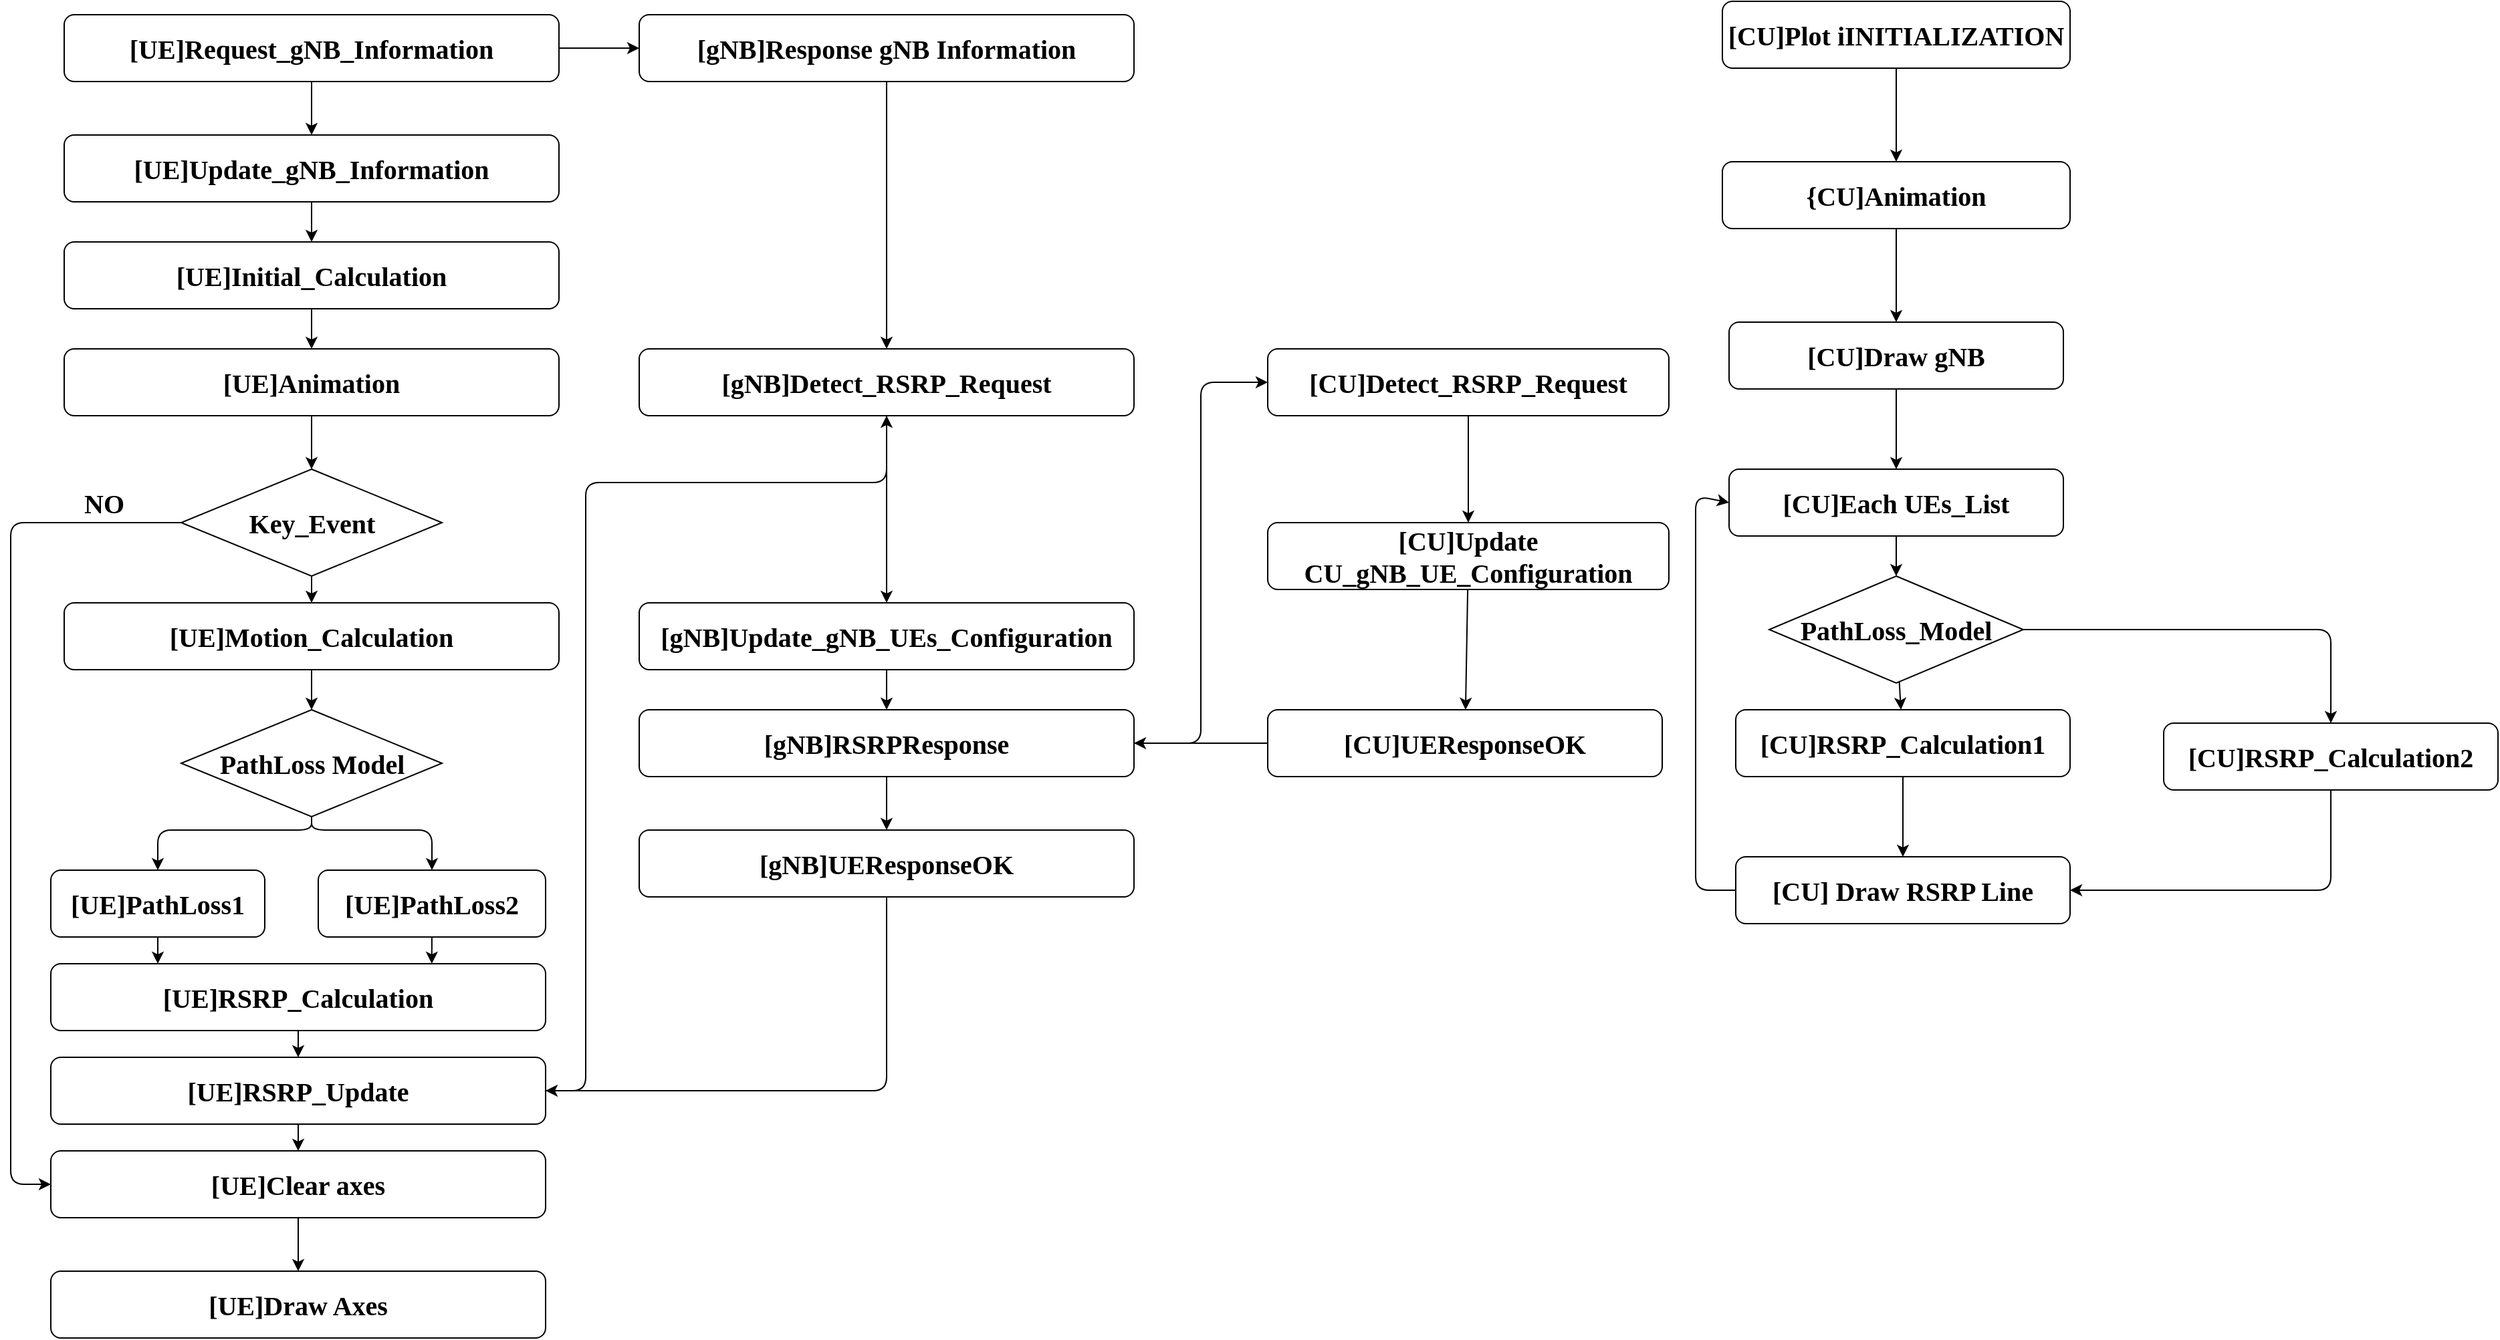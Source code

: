 <mxfile>
    <diagram id="kxTTjO1hVpgOUanV7Kgc" name="Flow Chart">
        <mxGraphModel dx="1900" dy="771" grid="1" gridSize="10" guides="1" tooltips="1" connect="1" arrows="1" fold="1" page="1" pageScale="1" pageWidth="850" pageHeight="1100" math="0" shadow="0">
            <root>
                <mxCell id="wU8dArdzLeq-rl65d7KV-0"/>
                <mxCell id="wU8dArdzLeq-rl65d7KV-1" parent="wU8dArdzLeq-rl65d7KV-0"/>
                <mxCell id="SRkGbtmF08TyHotfoRjQ-13" style="edgeStyle=none;html=1;labelBackgroundColor=none;fontFamily=Times New Roman;fontSize=20;fontStyle=1;fontColor=#000000;" parent="wU8dArdzLeq-rl65d7KV-1" source="SRkGbtmF08TyHotfoRjQ-1" target="SRkGbtmF08TyHotfoRjQ-6" edge="1">
                    <mxGeometry relative="1" as="geometry"/>
                </mxCell>
                <mxCell id="SRkGbtmF08TyHotfoRjQ-14" style="edgeStyle=none;html=1;labelBackgroundColor=none;fontFamily=Times New Roman;fontSize=20;fontStyle=1;fontColor=#000000;" parent="wU8dArdzLeq-rl65d7KV-1" source="SRkGbtmF08TyHotfoRjQ-1" target="SRkGbtmF08TyHotfoRjQ-12" edge="1">
                    <mxGeometry relative="1" as="geometry"/>
                </mxCell>
                <mxCell id="SRkGbtmF08TyHotfoRjQ-1" value="[UE]Request_gNB_Information" style="rounded=1;whiteSpace=wrap;html=1;labelBackgroundColor=none;fontFamily=Times New Roman;fontSize=20;fontStyle=1;fontColor=#000000;" parent="wU8dArdzLeq-rl65d7KV-1" vertex="1">
                    <mxGeometry x="20" y="210" width="370" height="50" as="geometry"/>
                </mxCell>
                <mxCell id="SRkGbtmF08TyHotfoRjQ-9" style="edgeStyle=none;html=1;labelBackgroundColor=none;fontFamily=Times New Roman;fontSize=20;fontStyle=1;fontColor=#000000;" parent="wU8dArdzLeq-rl65d7KV-1" source="SRkGbtmF08TyHotfoRjQ-6" target="SRkGbtmF08TyHotfoRjQ-8" edge="1">
                    <mxGeometry relative="1" as="geometry"/>
                </mxCell>
                <mxCell id="SRkGbtmF08TyHotfoRjQ-6" value="[UE]Update_gNB_Information" style="rounded=1;whiteSpace=wrap;html=1;labelBackgroundColor=none;fontFamily=Times New Roman;fontSize=20;fontStyle=1;fontColor=#000000;" parent="wU8dArdzLeq-rl65d7KV-1" vertex="1">
                    <mxGeometry x="20" y="300" width="370" height="50" as="geometry"/>
                </mxCell>
                <mxCell id="SRkGbtmF08TyHotfoRjQ-11" style="edgeStyle=none;html=1;labelBackgroundColor=none;fontFamily=Times New Roman;fontSize=20;fontStyle=1;fontColor=#000000;" parent="wU8dArdzLeq-rl65d7KV-1" source="SRkGbtmF08TyHotfoRjQ-8" target="SRkGbtmF08TyHotfoRjQ-10" edge="1">
                    <mxGeometry relative="1" as="geometry"/>
                </mxCell>
                <mxCell id="SRkGbtmF08TyHotfoRjQ-8" value="[UE]&lt;span style=&quot;font-size: 20px;&quot;&gt;Initial_Calculation&lt;/span&gt;" style="rounded=1;whiteSpace=wrap;html=1;labelBackgroundColor=none;fontFamily=Times New Roman;fontSize=20;fontStyle=1;fontColor=#000000;" parent="wU8dArdzLeq-rl65d7KV-1" vertex="1">
                    <mxGeometry x="20" y="380" width="370" height="50" as="geometry"/>
                </mxCell>
                <mxCell id="SRkGbtmF08TyHotfoRjQ-17" style="edgeStyle=none;html=1;labelBackgroundColor=none;fontFamily=Times New Roman;fontSize=20;fontStyle=1;fontColor=#000000;" parent="wU8dArdzLeq-rl65d7KV-1" source="SRkGbtmF08TyHotfoRjQ-10" target="SRkGbtmF08TyHotfoRjQ-16" edge="1">
                    <mxGeometry relative="1" as="geometry"/>
                </mxCell>
                <mxCell id="SRkGbtmF08TyHotfoRjQ-10" value="[UE]Animation" style="rounded=1;whiteSpace=wrap;html=1;labelBackgroundColor=none;fontFamily=Times New Roman;fontSize=20;fontStyle=1;fontColor=#000000;" parent="wU8dArdzLeq-rl65d7KV-1" vertex="1">
                    <mxGeometry x="20" y="460" width="370" height="50" as="geometry"/>
                </mxCell>
                <mxCell id="SRkGbtmF08TyHotfoRjQ-42" style="edgeStyle=none;html=1;labelBackgroundColor=none;fontFamily=Times New Roman;fontSize=20;fontStyle=1;fontColor=#000000;" parent="wU8dArdzLeq-rl65d7KV-1" source="SRkGbtmF08TyHotfoRjQ-12" target="SRkGbtmF08TyHotfoRjQ-40" edge="1">
                    <mxGeometry relative="1" as="geometry"/>
                </mxCell>
                <mxCell id="SRkGbtmF08TyHotfoRjQ-12" value="[gNB]Response gNB Information" style="rounded=1;whiteSpace=wrap;html=1;labelBackgroundColor=none;fontFamily=Times New Roman;fontSize=20;fontStyle=1;fontColor=#000000;" parent="wU8dArdzLeq-rl65d7KV-1" vertex="1">
                    <mxGeometry x="450" y="210" width="370" height="50" as="geometry"/>
                </mxCell>
                <mxCell id="SRkGbtmF08TyHotfoRjQ-23" style="edgeStyle=none;html=1;entryX=0;entryY=0.5;entryDx=0;entryDy=0;exitX=0;exitY=0.5;exitDx=0;exitDy=0;labelBackgroundColor=none;fontFamily=Times New Roman;fontSize=20;fontStyle=1;fontColor=#000000;" parent="wU8dArdzLeq-rl65d7KV-1" source="SRkGbtmF08TyHotfoRjQ-16" target="SRkGbtmF08TyHotfoRjQ-20" edge="1">
                    <mxGeometry relative="1" as="geometry">
                        <Array as="points">
                            <mxPoint x="-20" y="590"/>
                            <mxPoint x="-20" y="1085"/>
                        </Array>
                    </mxGeometry>
                </mxCell>
                <mxCell id="SRkGbtmF08TyHotfoRjQ-25" style="edgeStyle=none;html=1;entryX=0.5;entryY=0;entryDx=0;entryDy=0;labelBackgroundColor=none;fontFamily=Times New Roman;fontSize=20;fontStyle=1;fontColor=#000000;" parent="wU8dArdzLeq-rl65d7KV-1" source="SRkGbtmF08TyHotfoRjQ-16" target="SRkGbtmF08TyHotfoRjQ-24" edge="1">
                    <mxGeometry relative="1" as="geometry"/>
                </mxCell>
                <mxCell id="SRkGbtmF08TyHotfoRjQ-16" value="Key_Event" style="rhombus;whiteSpace=wrap;html=1;labelBackgroundColor=none;fontFamily=Times New Roman;fontSize=20;fontStyle=1;fontColor=#000000;" parent="wU8dArdzLeq-rl65d7KV-1" vertex="1">
                    <mxGeometry x="107.5" y="550" width="195" height="80" as="geometry"/>
                </mxCell>
                <mxCell id="SRkGbtmF08TyHotfoRjQ-22" style="edgeStyle=none;html=1;labelBackgroundColor=none;fontFamily=Times New Roman;fontSize=20;fontStyle=1;fontColor=#000000;" parent="wU8dArdzLeq-rl65d7KV-1" source="SRkGbtmF08TyHotfoRjQ-20" target="SRkGbtmF08TyHotfoRjQ-21" edge="1">
                    <mxGeometry relative="1" as="geometry"/>
                </mxCell>
                <mxCell id="SRkGbtmF08TyHotfoRjQ-20" value="[UE]Clear axes" style="rounded=1;whiteSpace=wrap;html=1;labelBackgroundColor=none;fontFamily=Times New Roman;fontSize=20;fontStyle=1;fontColor=#000000;" parent="wU8dArdzLeq-rl65d7KV-1" vertex="1">
                    <mxGeometry x="10" y="1060" width="370" height="50" as="geometry"/>
                </mxCell>
                <mxCell id="SRkGbtmF08TyHotfoRjQ-21" value="[UE]Draw Axes" style="rounded=1;whiteSpace=wrap;html=1;labelBackgroundColor=none;fontFamily=Times New Roman;fontSize=20;fontStyle=1;fontColor=#000000;" parent="wU8dArdzLeq-rl65d7KV-1" vertex="1">
                    <mxGeometry x="10" y="1150" width="370" height="50" as="geometry"/>
                </mxCell>
                <mxCell id="SRkGbtmF08TyHotfoRjQ-35" style="edgeStyle=none;html=1;labelBackgroundColor=none;fontFamily=Times New Roman;fontSize=20;fontStyle=1;fontColor=#000000;" parent="wU8dArdzLeq-rl65d7KV-1" source="SRkGbtmF08TyHotfoRjQ-24" target="SRkGbtmF08TyHotfoRjQ-28" edge="1">
                    <mxGeometry relative="1" as="geometry"/>
                </mxCell>
                <mxCell id="SRkGbtmF08TyHotfoRjQ-24" value="[UE]Motion_Calculation" style="rounded=1;whiteSpace=wrap;html=1;labelBackgroundColor=none;fontFamily=Times New Roman;fontSize=20;fontStyle=1;fontColor=#000000;" parent="wU8dArdzLeq-rl65d7KV-1" vertex="1">
                    <mxGeometry x="20" y="650" width="370" height="50" as="geometry"/>
                </mxCell>
                <mxCell id="SRkGbtmF08TyHotfoRjQ-26" value="NO" style="text;html=1;strokeColor=none;fillColor=none;align=center;verticalAlign=middle;whiteSpace=wrap;rounded=0;labelBackgroundColor=none;fontFamily=Times New Roman;fontSize=20;fontStyle=1;fontColor=#000000;" parent="wU8dArdzLeq-rl65d7KV-1" vertex="1">
                    <mxGeometry x="20" y="560" width="60" height="30" as="geometry"/>
                </mxCell>
                <mxCell id="SRkGbtmF08TyHotfoRjQ-33" style="edgeStyle=none;html=1;entryX=0.5;entryY=0;entryDx=0;entryDy=0;labelBackgroundColor=none;fontFamily=Times New Roman;fontSize=20;fontStyle=1;fontColor=#000000;" parent="wU8dArdzLeq-rl65d7KV-1" source="SRkGbtmF08TyHotfoRjQ-28" target="SRkGbtmF08TyHotfoRjQ-29" edge="1">
                    <mxGeometry relative="1" as="geometry">
                        <Array as="points">
                            <mxPoint x="205" y="820"/>
                            <mxPoint x="90" y="820"/>
                        </Array>
                    </mxGeometry>
                </mxCell>
                <mxCell id="SRkGbtmF08TyHotfoRjQ-34" style="edgeStyle=none;html=1;entryX=0.5;entryY=0;entryDx=0;entryDy=0;labelBackgroundColor=none;fontFamily=Times New Roman;fontSize=20;fontStyle=1;fontColor=#000000;" parent="wU8dArdzLeq-rl65d7KV-1" source="SRkGbtmF08TyHotfoRjQ-28" target="SRkGbtmF08TyHotfoRjQ-30" edge="1">
                    <mxGeometry relative="1" as="geometry">
                        <Array as="points">
                            <mxPoint x="205" y="820"/>
                            <mxPoint x="295" y="820"/>
                        </Array>
                    </mxGeometry>
                </mxCell>
                <mxCell id="SRkGbtmF08TyHotfoRjQ-28" value="PathLoss Model" style="rhombus;whiteSpace=wrap;html=1;labelBackgroundColor=none;fontFamily=Times New Roman;fontSize=20;fontStyle=1;fontColor=#000000;" parent="wU8dArdzLeq-rl65d7KV-1" vertex="1">
                    <mxGeometry x="107.5" y="730" width="195" height="80" as="geometry"/>
                </mxCell>
                <mxCell id="SRkGbtmF08TyHotfoRjQ-36" style="edgeStyle=none;html=1;labelBackgroundColor=none;fontFamily=Times New Roman;fontSize=20;fontStyle=1;fontColor=#000000;" parent="wU8dArdzLeq-rl65d7KV-1" source="SRkGbtmF08TyHotfoRjQ-29" edge="1">
                    <mxGeometry relative="1" as="geometry">
                        <mxPoint x="90" y="920" as="targetPoint"/>
                    </mxGeometry>
                </mxCell>
                <mxCell id="SRkGbtmF08TyHotfoRjQ-29" value="[UE]PathLoss1" style="rounded=1;whiteSpace=wrap;html=1;labelBackgroundColor=none;fontFamily=Times New Roman;fontSize=20;fontStyle=1;fontColor=#000000;" parent="wU8dArdzLeq-rl65d7KV-1" vertex="1">
                    <mxGeometry x="10" y="850" width="160" height="50" as="geometry"/>
                </mxCell>
                <mxCell id="SRkGbtmF08TyHotfoRjQ-37" style="edgeStyle=none;html=1;entryX=0.77;entryY=0;entryDx=0;entryDy=0;entryPerimeter=0;labelBackgroundColor=none;fontFamily=Times New Roman;fontSize=20;fontStyle=1;fontColor=#000000;" parent="wU8dArdzLeq-rl65d7KV-1" source="SRkGbtmF08TyHotfoRjQ-30" target="SRkGbtmF08TyHotfoRjQ-31" edge="1">
                    <mxGeometry relative="1" as="geometry"/>
                </mxCell>
                <mxCell id="SRkGbtmF08TyHotfoRjQ-30" value="[UE]PathLoss2" style="rounded=1;whiteSpace=wrap;html=1;labelBackgroundColor=none;fontFamily=Times New Roman;fontSize=20;fontStyle=1;fontColor=#000000;" parent="wU8dArdzLeq-rl65d7KV-1" vertex="1">
                    <mxGeometry x="210" y="850" width="170" height="50" as="geometry"/>
                </mxCell>
                <mxCell id="SRkGbtmF08TyHotfoRjQ-38" style="edgeStyle=none;html=1;labelBackgroundColor=none;fontFamily=Times New Roman;fontSize=20;fontStyle=1;fontColor=#000000;" parent="wU8dArdzLeq-rl65d7KV-1" source="SRkGbtmF08TyHotfoRjQ-31" target="SRkGbtmF08TyHotfoRjQ-32" edge="1">
                    <mxGeometry relative="1" as="geometry"/>
                </mxCell>
                <mxCell id="SRkGbtmF08TyHotfoRjQ-31" value="[UE]RSRP_Calculation" style="rounded=1;whiteSpace=wrap;html=1;labelBackgroundColor=none;fontFamily=Times New Roman;fontSize=20;fontStyle=1;fontColor=#000000;" parent="wU8dArdzLeq-rl65d7KV-1" vertex="1">
                    <mxGeometry x="10" y="920" width="370" height="50" as="geometry"/>
                </mxCell>
                <mxCell id="SRkGbtmF08TyHotfoRjQ-39" style="edgeStyle=none;html=1;labelBackgroundColor=none;fontFamily=Times New Roman;fontSize=20;fontStyle=1;fontColor=#000000;" parent="wU8dArdzLeq-rl65d7KV-1" source="SRkGbtmF08TyHotfoRjQ-32" target="SRkGbtmF08TyHotfoRjQ-20" edge="1">
                    <mxGeometry relative="1" as="geometry"/>
                </mxCell>
                <mxCell id="SRkGbtmF08TyHotfoRjQ-41" style="edgeStyle=none;html=1;exitX=1;exitY=0.5;exitDx=0;exitDy=0;labelBackgroundColor=none;fontFamily=Times New Roman;fontSize=20;fontStyle=1;fontColor=#000000;" parent="wU8dArdzLeq-rl65d7KV-1" source="SRkGbtmF08TyHotfoRjQ-32" target="SRkGbtmF08TyHotfoRjQ-40" edge="1">
                    <mxGeometry relative="1" as="geometry">
                        <Array as="points">
                            <mxPoint x="410" y="1015"/>
                            <mxPoint x="410" y="560"/>
                            <mxPoint x="635" y="560"/>
                        </Array>
                    </mxGeometry>
                </mxCell>
                <mxCell id="SRkGbtmF08TyHotfoRjQ-32" value="[UE]RSRP_Update" style="rounded=1;whiteSpace=wrap;html=1;labelBackgroundColor=none;fontFamily=Times New Roman;fontSize=20;fontStyle=1;fontColor=#000000;" parent="wU8dArdzLeq-rl65d7KV-1" vertex="1">
                    <mxGeometry x="10" y="990" width="370" height="50" as="geometry"/>
                </mxCell>
                <mxCell id="SRkGbtmF08TyHotfoRjQ-47" style="edgeStyle=none;html=1;labelBackgroundColor=none;fontFamily=Times New Roman;fontSize=20;fontStyle=1;fontColor=#000000;" parent="wU8dArdzLeq-rl65d7KV-1" source="SRkGbtmF08TyHotfoRjQ-40" target="SRkGbtmF08TyHotfoRjQ-46" edge="1">
                    <mxGeometry relative="1" as="geometry"/>
                </mxCell>
                <mxCell id="SRkGbtmF08TyHotfoRjQ-40" value="[gNB]Detect_RSRP_Request" style="rounded=1;whiteSpace=wrap;html=1;labelBackgroundColor=none;fontFamily=Times New Roman;fontSize=20;fontStyle=1;fontColor=#000000;" parent="wU8dArdzLeq-rl65d7KV-1" vertex="1">
                    <mxGeometry x="450" y="460" width="370" height="50" as="geometry"/>
                </mxCell>
                <mxCell id="SRkGbtmF08TyHotfoRjQ-58" style="edgeStyle=none;html=1;entryX=0.5;entryY=0;entryDx=0;entryDy=0;labelBackgroundColor=none;fontFamily=Times New Roman;fontSize=20;fontStyle=1;fontColor=#000000;" parent="wU8dArdzLeq-rl65d7KV-1" source="SRkGbtmF08TyHotfoRjQ-43" target="SRkGbtmF08TyHotfoRjQ-53" edge="1">
                    <mxGeometry relative="1" as="geometry"/>
                </mxCell>
                <mxCell id="SRkGbtmF08TyHotfoRjQ-43" value="[CU]Detect_RSRP_Request" style="rounded=1;whiteSpace=wrap;html=1;labelBackgroundColor=none;fontFamily=Times New Roman;fontSize=20;fontStyle=1;fontColor=#000000;" parent="wU8dArdzLeq-rl65d7KV-1" vertex="1">
                    <mxGeometry x="920" y="460" width="300" height="50" as="geometry"/>
                </mxCell>
                <mxCell id="SRkGbtmF08TyHotfoRjQ-52" style="edgeStyle=none;html=1;labelBackgroundColor=none;fontFamily=Times New Roman;fontSize=20;fontStyle=1;fontColor=#000000;" parent="wU8dArdzLeq-rl65d7KV-1" source="SRkGbtmF08TyHotfoRjQ-44" target="SRkGbtmF08TyHotfoRjQ-51" edge="1">
                    <mxGeometry relative="1" as="geometry"/>
                </mxCell>
                <mxCell id="SRkGbtmF08TyHotfoRjQ-44" value="[CU]Plot iINITIALIZATION" style="rounded=1;whiteSpace=wrap;html=1;labelBackgroundColor=none;fontFamily=Times New Roman;fontSize=20;fontStyle=1;fontColor=#000000;" parent="wU8dArdzLeq-rl65d7KV-1" vertex="1">
                    <mxGeometry x="1260" y="200" width="260" height="50" as="geometry"/>
                </mxCell>
                <mxCell id="SRkGbtmF08TyHotfoRjQ-49" style="edgeStyle=none;html=1;labelBackgroundColor=none;fontFamily=Times New Roman;fontSize=20;fontStyle=1;fontColor=#000000;" parent="wU8dArdzLeq-rl65d7KV-1" source="SRkGbtmF08TyHotfoRjQ-46" target="SRkGbtmF08TyHotfoRjQ-48" edge="1">
                    <mxGeometry relative="1" as="geometry"/>
                </mxCell>
                <mxCell id="SRkGbtmF08TyHotfoRjQ-46" value="[gNB]Update_gNB_UEs_Configuration" style="rounded=1;whiteSpace=wrap;html=1;labelBackgroundColor=none;fontFamily=Times New Roman;fontSize=20;fontStyle=1;fontColor=#000000;" parent="wU8dArdzLeq-rl65d7KV-1" vertex="1">
                    <mxGeometry x="450" y="650" width="370" height="50" as="geometry"/>
                </mxCell>
                <mxCell id="SRkGbtmF08TyHotfoRjQ-50" style="edgeStyle=none;html=1;entryX=0;entryY=0.5;entryDx=0;entryDy=0;exitX=1;exitY=0.5;exitDx=0;exitDy=0;labelBackgroundColor=none;fontFamily=Times New Roman;fontSize=20;fontStyle=1;fontColor=#000000;" parent="wU8dArdzLeq-rl65d7KV-1" source="SRkGbtmF08TyHotfoRjQ-48" target="SRkGbtmF08TyHotfoRjQ-43" edge="1">
                    <mxGeometry relative="1" as="geometry">
                        <Array as="points">
                            <mxPoint x="870" y="755"/>
                            <mxPoint x="870" y="485"/>
                        </Array>
                    </mxGeometry>
                </mxCell>
                <mxCell id="SRkGbtmF08TyHotfoRjQ-55" style="edgeStyle=none;html=1;labelBackgroundColor=none;fontFamily=Times New Roman;fontSize=20;fontStyle=1;fontColor=#000000;" parent="wU8dArdzLeq-rl65d7KV-1" source="SRkGbtmF08TyHotfoRjQ-48" target="SRkGbtmF08TyHotfoRjQ-54" edge="1">
                    <mxGeometry relative="1" as="geometry"/>
                </mxCell>
                <mxCell id="SRkGbtmF08TyHotfoRjQ-48" value="[gNB]RSRPResponse" style="rounded=1;whiteSpace=wrap;html=1;labelBackgroundColor=none;fontFamily=Times New Roman;fontSize=20;fontStyle=1;fontColor=#000000;" parent="wU8dArdzLeq-rl65d7KV-1" vertex="1">
                    <mxGeometry x="450" y="730" width="370" height="50" as="geometry"/>
                </mxCell>
                <mxCell id="SRkGbtmF08TyHotfoRjQ-65" style="edgeStyle=none;html=1;entryX=0.5;entryY=0;entryDx=0;entryDy=0;labelBackgroundColor=none;fontFamily=Times New Roman;fontSize=20;fontStyle=1;fontColor=#000000;" parent="wU8dArdzLeq-rl65d7KV-1" source="SRkGbtmF08TyHotfoRjQ-51" target="SRkGbtmF08TyHotfoRjQ-64" edge="1">
                    <mxGeometry relative="1" as="geometry"/>
                </mxCell>
                <mxCell id="SRkGbtmF08TyHotfoRjQ-51" value="{CU]Animation" style="rounded=1;whiteSpace=wrap;html=1;labelBackgroundColor=none;fontFamily=Times New Roman;fontSize=20;fontStyle=1;fontColor=#000000;" parent="wU8dArdzLeq-rl65d7KV-1" vertex="1">
                    <mxGeometry x="1260" y="320" width="260" height="50" as="geometry"/>
                </mxCell>
                <mxCell id="SRkGbtmF08TyHotfoRjQ-59" style="edgeStyle=none;html=1;labelBackgroundColor=none;fontFamily=Times New Roman;fontSize=20;fontStyle=1;fontColor=#000000;" parent="wU8dArdzLeq-rl65d7KV-1" source="SRkGbtmF08TyHotfoRjQ-53" target="SRkGbtmF08TyHotfoRjQ-57" edge="1">
                    <mxGeometry relative="1" as="geometry"/>
                </mxCell>
                <mxCell id="SRkGbtmF08TyHotfoRjQ-53" value="[CU]Update CU_gNB_UE_Configuration" style="rounded=1;whiteSpace=wrap;html=1;labelBackgroundColor=none;fontFamily=Times New Roman;fontSize=20;fontStyle=1;fontColor=#000000;" parent="wU8dArdzLeq-rl65d7KV-1" vertex="1">
                    <mxGeometry x="920" y="590" width="300" height="50" as="geometry"/>
                </mxCell>
                <mxCell id="SRkGbtmF08TyHotfoRjQ-56" style="edgeStyle=none;html=1;entryX=1;entryY=0.5;entryDx=0;entryDy=0;labelBackgroundColor=none;fontFamily=Times New Roman;fontSize=20;fontStyle=1;fontColor=#000000;" parent="wU8dArdzLeq-rl65d7KV-1" source="SRkGbtmF08TyHotfoRjQ-54" target="SRkGbtmF08TyHotfoRjQ-32" edge="1">
                    <mxGeometry relative="1" as="geometry">
                        <Array as="points">
                            <mxPoint x="635" y="1015"/>
                        </Array>
                    </mxGeometry>
                </mxCell>
                <mxCell id="SRkGbtmF08TyHotfoRjQ-54" value="[gNB]UEResponseOK" style="rounded=1;whiteSpace=wrap;html=1;labelBackgroundColor=none;fontFamily=Times New Roman;fontSize=20;fontStyle=1;fontColor=#000000;" parent="wU8dArdzLeq-rl65d7KV-1" vertex="1">
                    <mxGeometry x="450" y="820" width="370" height="50" as="geometry"/>
                </mxCell>
                <mxCell id="SRkGbtmF08TyHotfoRjQ-60" style="edgeStyle=none;html=1;entryX=1;entryY=0.5;entryDx=0;entryDy=0;labelBackgroundColor=none;fontFamily=Times New Roman;fontSize=20;fontStyle=1;fontColor=#000000;" parent="wU8dArdzLeq-rl65d7KV-1" source="SRkGbtmF08TyHotfoRjQ-57" target="SRkGbtmF08TyHotfoRjQ-48" edge="1">
                    <mxGeometry relative="1" as="geometry"/>
                </mxCell>
                <mxCell id="SRkGbtmF08TyHotfoRjQ-57" value="[CU]UEResponseOK" style="rounded=1;whiteSpace=wrap;html=1;labelBackgroundColor=none;fontFamily=Times New Roman;fontSize=20;fontStyle=1;fontColor=#000000;" parent="wU8dArdzLeq-rl65d7KV-1" vertex="1">
                    <mxGeometry x="920" y="730" width="295" height="50" as="geometry"/>
                </mxCell>
                <mxCell id="SRkGbtmF08TyHotfoRjQ-69" style="edgeStyle=none;html=1;labelBackgroundColor=none;fontFamily=Times New Roman;fontSize=20;fontStyle=1;fontColor=#000000;" parent="wU8dArdzLeq-rl65d7KV-1" source="SRkGbtmF08TyHotfoRjQ-64" target="SRkGbtmF08TyHotfoRjQ-66" edge="1">
                    <mxGeometry relative="1" as="geometry"/>
                </mxCell>
                <mxCell id="SRkGbtmF08TyHotfoRjQ-64" value="[CU]Draw gNB" style="rounded=1;whiteSpace=wrap;html=1;labelBackgroundColor=none;fontFamily=Times New Roman;fontSize=20;fontStyle=1;fontColor=#000000;" parent="wU8dArdzLeq-rl65d7KV-1" vertex="1">
                    <mxGeometry x="1265" y="440" width="250" height="50" as="geometry"/>
                </mxCell>
                <mxCell id="SRkGbtmF08TyHotfoRjQ-70" style="edgeStyle=none;html=1;labelBackgroundColor=none;fontFamily=Times New Roman;fontSize=20;fontStyle=1;fontColor=#000000;" parent="wU8dArdzLeq-rl65d7KV-1" source="SRkGbtmF08TyHotfoRjQ-66" target="SRkGbtmF08TyHotfoRjQ-68" edge="1">
                    <mxGeometry relative="1" as="geometry"/>
                </mxCell>
                <mxCell id="SRkGbtmF08TyHotfoRjQ-66" value="[CU]Each UEs_List" style="rounded=1;whiteSpace=wrap;html=1;labelBackgroundColor=none;fontFamily=Times New Roman;fontSize=20;fontStyle=1;fontColor=#000000;" parent="wU8dArdzLeq-rl65d7KV-1" vertex="1">
                    <mxGeometry x="1265" y="550" width="250" height="50" as="geometry"/>
                </mxCell>
                <mxCell id="SRkGbtmF08TyHotfoRjQ-74" style="edgeStyle=none;html=1;labelBackgroundColor=none;fontFamily=Times New Roman;fontSize=20;fontStyle=1;fontColor=#000000;" parent="wU8dArdzLeq-rl65d7KV-1" source="SRkGbtmF08TyHotfoRjQ-68" target="SRkGbtmF08TyHotfoRjQ-72" edge="1">
                    <mxGeometry relative="1" as="geometry"/>
                </mxCell>
                <mxCell id="SRkGbtmF08TyHotfoRjQ-75" style="edgeStyle=none;html=1;entryX=0.5;entryY=0;entryDx=0;entryDy=0;exitX=1;exitY=0.5;exitDx=0;exitDy=0;labelBackgroundColor=none;fontFamily=Times New Roman;fontSize=20;fontStyle=1;fontColor=#000000;" parent="wU8dArdzLeq-rl65d7KV-1" source="SRkGbtmF08TyHotfoRjQ-68" target="SRkGbtmF08TyHotfoRjQ-73" edge="1">
                    <mxGeometry relative="1" as="geometry">
                        <Array as="points">
                            <mxPoint x="1715" y="670"/>
                        </Array>
                    </mxGeometry>
                </mxCell>
                <mxCell id="SRkGbtmF08TyHotfoRjQ-68" value="PathLoss_Model" style="rhombus;whiteSpace=wrap;html=1;labelBackgroundColor=none;fontFamily=Times New Roman;fontSize=20;fontStyle=1;fontColor=#000000;" parent="wU8dArdzLeq-rl65d7KV-1" vertex="1">
                    <mxGeometry x="1295" y="630" width="190" height="80" as="geometry"/>
                </mxCell>
                <mxCell id="SRkGbtmF08TyHotfoRjQ-77" style="edgeStyle=none;html=1;entryX=0.5;entryY=0;entryDx=0;entryDy=0;labelBackgroundColor=none;fontFamily=Times New Roman;fontSize=20;fontStyle=1;fontColor=#000000;" parent="wU8dArdzLeq-rl65d7KV-1" source="SRkGbtmF08TyHotfoRjQ-72" target="SRkGbtmF08TyHotfoRjQ-76" edge="1">
                    <mxGeometry relative="1" as="geometry"/>
                </mxCell>
                <mxCell id="SRkGbtmF08TyHotfoRjQ-72" value="[CU]RSRP_Calculation1" style="rounded=1;whiteSpace=wrap;html=1;labelBackgroundColor=none;fontFamily=Times New Roman;fontSize=20;fontStyle=1;fontColor=#000000;" parent="wU8dArdzLeq-rl65d7KV-1" vertex="1">
                    <mxGeometry x="1270" y="730" width="250" height="50" as="geometry"/>
                </mxCell>
                <mxCell id="SRkGbtmF08TyHotfoRjQ-78" style="edgeStyle=none;html=1;entryX=1;entryY=0.5;entryDx=0;entryDy=0;labelBackgroundColor=none;fontFamily=Times New Roman;fontSize=20;fontStyle=1;fontColor=#000000;" parent="wU8dArdzLeq-rl65d7KV-1" source="SRkGbtmF08TyHotfoRjQ-73" target="SRkGbtmF08TyHotfoRjQ-76" edge="1">
                    <mxGeometry relative="1" as="geometry">
                        <Array as="points">
                            <mxPoint x="1715" y="865"/>
                        </Array>
                    </mxGeometry>
                </mxCell>
                <mxCell id="SRkGbtmF08TyHotfoRjQ-73" value="[CU]RSRP_Calculation2" style="rounded=1;whiteSpace=wrap;html=1;labelBackgroundColor=none;fontFamily=Times New Roman;fontSize=20;fontStyle=1;fontColor=#000000;" parent="wU8dArdzLeq-rl65d7KV-1" vertex="1">
                    <mxGeometry x="1590" y="740" width="250" height="50" as="geometry"/>
                </mxCell>
                <mxCell id="SRkGbtmF08TyHotfoRjQ-79" style="edgeStyle=none;html=1;entryX=0;entryY=0.5;entryDx=0;entryDy=0;exitX=0;exitY=0.5;exitDx=0;exitDy=0;labelBackgroundColor=none;fontFamily=Times New Roman;fontSize=20;fontStyle=1;fontColor=#000000;" parent="wU8dArdzLeq-rl65d7KV-1" source="SRkGbtmF08TyHotfoRjQ-76" target="SRkGbtmF08TyHotfoRjQ-66" edge="1">
                    <mxGeometry relative="1" as="geometry">
                        <Array as="points">
                            <mxPoint x="1240" y="865"/>
                            <mxPoint x="1240" y="570"/>
                        </Array>
                    </mxGeometry>
                </mxCell>
                <mxCell id="SRkGbtmF08TyHotfoRjQ-76" value="[CU] Draw RSRP Line" style="rounded=1;whiteSpace=wrap;html=1;labelBackgroundColor=none;fontFamily=Times New Roman;fontSize=20;fontStyle=1;fontColor=#000000;" parent="wU8dArdzLeq-rl65d7KV-1" vertex="1">
                    <mxGeometry x="1270" y="840" width="250" height="50" as="geometry"/>
                </mxCell>
            </root>
        </mxGraphModel>
    </diagram>
    <diagram id="nfT5Ox_BN2_0T0ZbxCXH" name="gNB">
        <mxGraphModel dx="1050" dy="771" grid="1" gridSize="10" guides="1" tooltips="1" connect="1" arrows="1" fold="1" page="1" pageScale="1" pageWidth="850" pageHeight="1100" math="0" shadow="0">
            <root>
                <mxCell id="0"/>
                <mxCell id="1" parent="0"/>
            </root>
        </mxGraphModel>
    </diagram>
</mxfile>